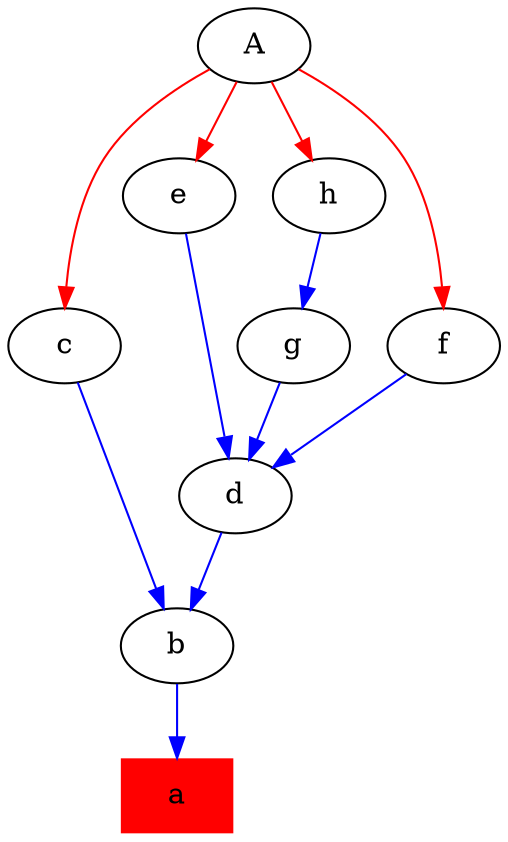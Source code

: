 digraph {
	g
	d
	g -> d [color=blue]
	A
	f
	A -> f [color=red]
	c
	b
	c -> b [color=blue]
	e
	d
	e -> d [color=blue]
	A
	c
	A -> c [color=red]
	d
	b
	d -> b [color=blue]
	A
	h
	A -> h [color=red]
	h
	g
	h -> g [color=blue]
	A
	e
	A -> e [color=red]
	f
	d
	f -> d [color=blue]
	b
	a [fillcolor=red shape=none style=filled]
	b -> a [color=blue]
}
